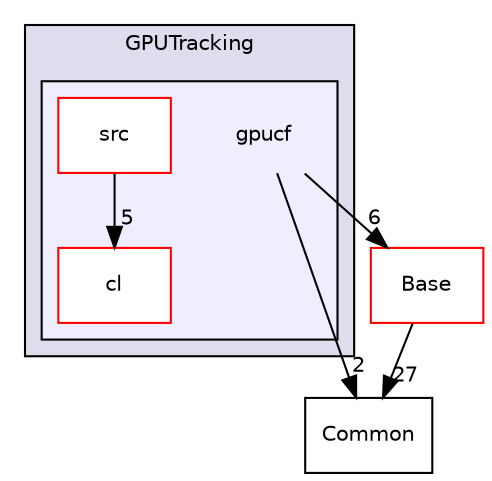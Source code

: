 digraph "/home/travis/build/AliceO2Group/AliceO2/GPU/GPUTracking/gpucf" {
  bgcolor=transparent;
  compound=true
  node [ fontsize="10", fontname="Helvetica"];
  edge [ labelfontsize="10", labelfontname="Helvetica"];
  subgraph clusterdir_77030b149987c946eb2e85728f65acc0 {
    graph [ bgcolor="#ddddee", pencolor="black", label="GPUTracking" fontname="Helvetica", fontsize="10", URL="dir_77030b149987c946eb2e85728f65acc0.html"]
  subgraph clusterdir_4515da4bbbd61710971ca81238ef3af5 {
    graph [ bgcolor="#eeeeff", pencolor="black", label="" URL="dir_4515da4bbbd61710971ca81238ef3af5.html"];
    dir_4515da4bbbd61710971ca81238ef3af5 [shape=plaintext label="gpucf"];
    dir_35e454b4a34cef037ce642c7cd222bdd [shape=box label="cl" color="red" fillcolor="white" style="filled" URL="dir_35e454b4a34cef037ce642c7cd222bdd.html"];
    dir_05bfdb3cd71dc8d0b6fa23df2524c19f [shape=box label="src" color="red" fillcolor="white" style="filled" URL="dir_05bfdb3cd71dc8d0b6fa23df2524c19f.html"];
  }
  }
  dir_ba48ca66118492a4424f86e9da0f6902 [shape=box label="Common" URL="dir_ba48ca66118492a4424f86e9da0f6902.html"];
  dir_442920581a03c66cf8c08ae559108050 [shape=box label="Base" color="red" URL="dir_442920581a03c66cf8c08ae559108050.html"];
  dir_05bfdb3cd71dc8d0b6fa23df2524c19f->dir_35e454b4a34cef037ce642c7cd222bdd [headlabel="5", labeldistance=1.5 headhref="dir_000098_000147.html"];
  dir_4515da4bbbd61710971ca81238ef3af5->dir_ba48ca66118492a4424f86e9da0f6902 [headlabel="2", labeldistance=1.5 headhref="dir_000097_000588.html"];
  dir_4515da4bbbd61710971ca81238ef3af5->dir_442920581a03c66cf8c08ae559108050 [headlabel="6", labeldistance=1.5 headhref="dir_000097_000589.html"];
  dir_442920581a03c66cf8c08ae559108050->dir_ba48ca66118492a4424f86e9da0f6902 [headlabel="27", labeldistance=1.5 headhref="dir_000589_000588.html"];
}
